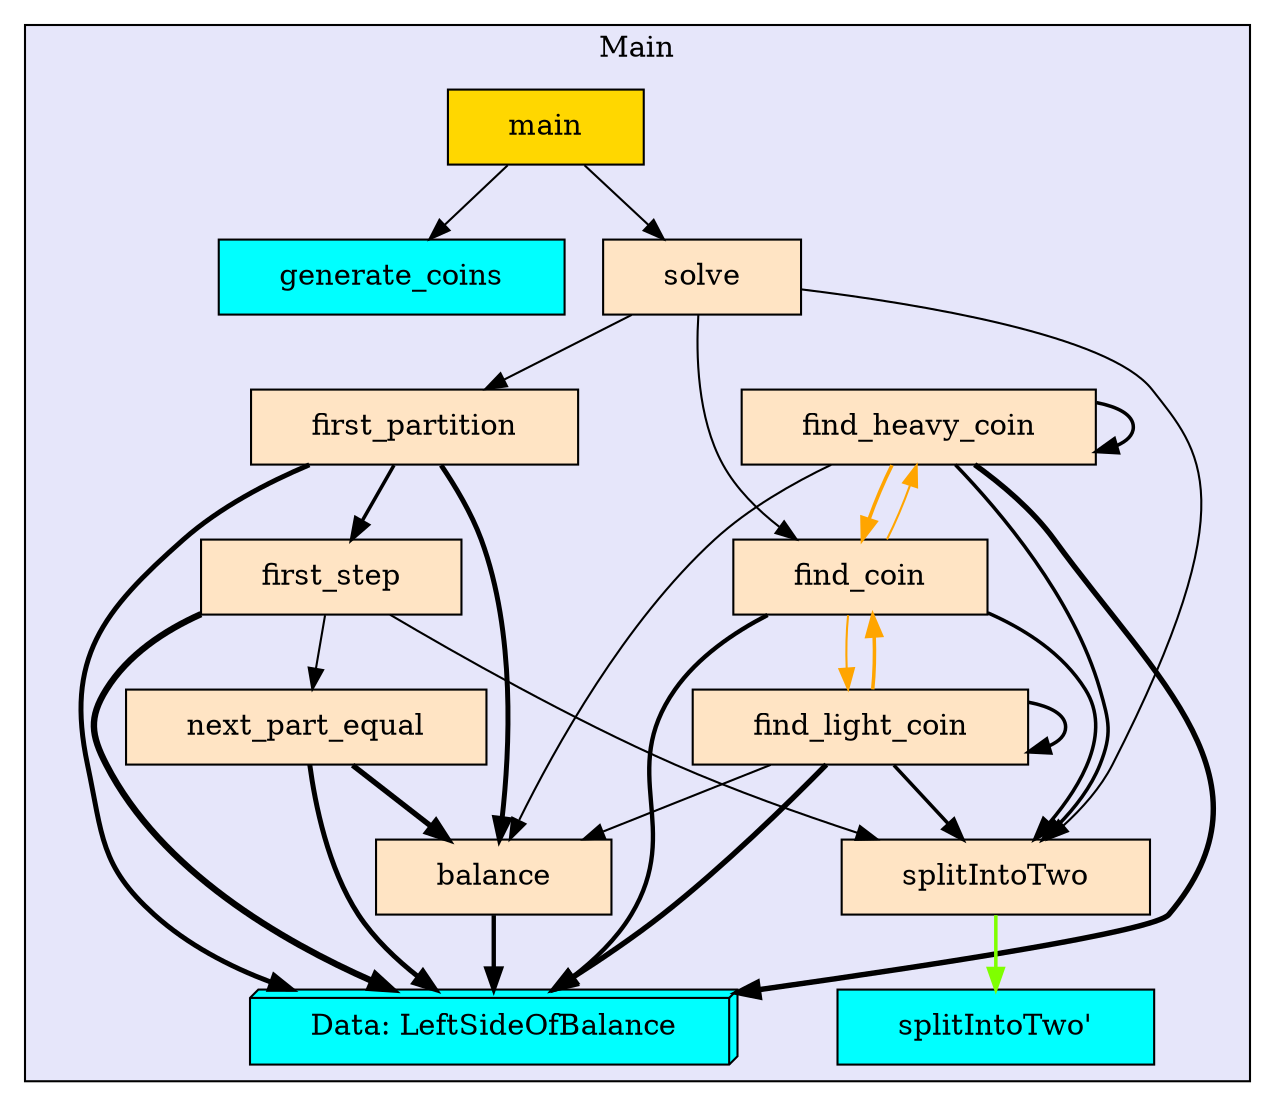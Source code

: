 digraph "Current module groupings" {
    node [margin="0.4,0.1"
         ,style=filled];
    subgraph cluster_Main {
        graph [label=Main
              ,style=filled
              ,fillcolor=lavender];
        1 [label="Data: LeftSideOfBalance"
          ,shape=box3d
          ,fillcolor=cyan
          ,style="filled,solid"];
        4 [label=balance
          ,shape=box
          ,fillcolor=bisque
          ,style="filled,solid"];
        5 [label=find_coin
          ,shape=box
          ,fillcolor=bisque
          ,style="filled,solid"];
        6 [label=find_heavy_coin
          ,shape=box
          ,fillcolor=bisque
          ,style="filled,solid"];
        7 [label=find_light_coin
          ,shape=box
          ,fillcolor=bisque
          ,style="filled,solid"];
        8 [label=first_partition
          ,shape=box
          ,fillcolor=bisque
          ,style="filled,solid"];
        9 [label=first_step
          ,shape=box
          ,fillcolor=bisque
          ,style="filled,solid"];
        10 [label=generate_coins
           ,shape=box
           ,fillcolor=cyan
           ,style="filled,solid"];
        11 [label=main
           ,shape=box
           ,fillcolor=gold
           ,style="filled,solid"];
        12 [label=next_part_equal
           ,shape=box
           ,fillcolor=bisque
           ,style="filled,solid"];
        13 [label=solve
           ,shape=box
           ,fillcolor=bisque
           ,style="filled,solid"];
        14 [label=splitIntoTwo
           ,shape=box
           ,fillcolor=bisque
           ,style="filled,solid"];
        15 [label="splitIntoTwo'"
           ,shape=box
           ,fillcolor=cyan
           ,style="filled,solid"];
    }
    4 -> 1 [penwidth=2.09861228866811
           ,color=black];
    5 -> 1 [penwidth=2.09861228866811
           ,color=black];
    5 -> 6 [penwidth=1
           ,color=orange];
    5 -> 7 [penwidth=1
           ,color=orange];
    5 -> 14 [penwidth=1.6931471805599454
            ,color=black];
    6 -> 1 [penwidth=2.6094379124341005
           ,color=black];
    6 -> 4 [penwidth=1,color=black];
    6 -> 5 [penwidth=1.6931471805599454
           ,color=orange];
    6 -> 6 [penwidth=1.6931471805599454
           ,color=black];
    6 -> 14 [penwidth=1.6931471805599454
            ,color=black];
    7 -> 1 [penwidth=2.6094379124341005
           ,color=black];
    7 -> 4 [penwidth=1,color=black];
    7 -> 5 [penwidth=1.6931471805599454
           ,color=orange];
    7 -> 7 [penwidth=1.6931471805599454
           ,color=black];
    7 -> 14 [penwidth=1.6931471805599454
            ,color=black];
    8 -> 1 [penwidth=2.386294361119891
           ,color=black];
    8 -> 4 [penwidth=2.386294361119891
           ,color=black];
    8 -> 9 [penwidth=1.6931471805599454
           ,color=black];
    9 -> 1 [penwidth=3.0794415416798357
           ,color=black];
    9 -> 12 [penwidth=1
            ,color=black];
    9 -> 14 [penwidth=1
            ,color=black];
    11 -> 10 [penwidth=1
             ,color=black];
    11 -> 13 [penwidth=1
             ,color=black];
    12 -> 1 [penwidth=2.386294361119891
            ,color=black];
    12 -> 4 [penwidth=2.6094379124341005
            ,color=black];
    13 -> 5 [penwidth=1
            ,color=black];
    13 -> 8 [penwidth=1
            ,color=black];
    13 -> 14 [penwidth=1
             ,color=black];
    14 -> 15 [penwidth=1.6931471805599454
             ,color=chartreuse];
}

